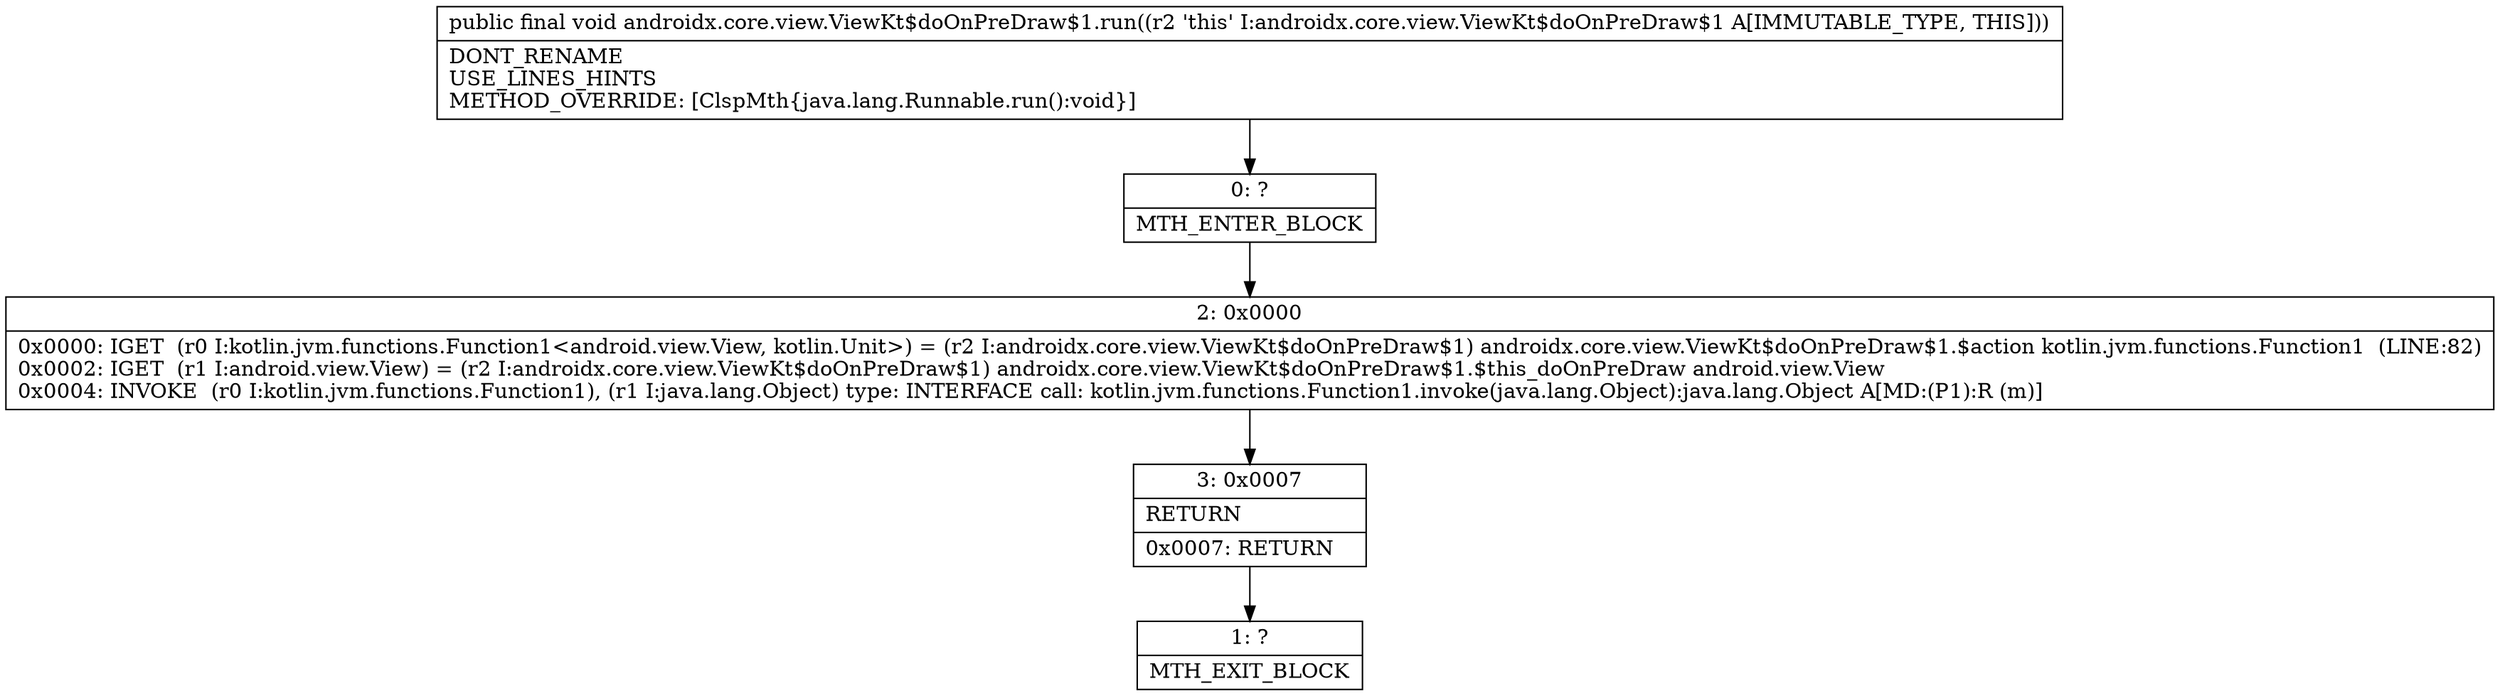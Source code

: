 digraph "CFG forandroidx.core.view.ViewKt$doOnPreDraw$1.run()V" {
Node_0 [shape=record,label="{0\:\ ?|MTH_ENTER_BLOCK\l}"];
Node_2 [shape=record,label="{2\:\ 0x0000|0x0000: IGET  (r0 I:kotlin.jvm.functions.Function1\<android.view.View, kotlin.Unit\>) = (r2 I:androidx.core.view.ViewKt$doOnPreDraw$1) androidx.core.view.ViewKt$doOnPreDraw$1.$action kotlin.jvm.functions.Function1  (LINE:82)\l0x0002: IGET  (r1 I:android.view.View) = (r2 I:androidx.core.view.ViewKt$doOnPreDraw$1) androidx.core.view.ViewKt$doOnPreDraw$1.$this_doOnPreDraw android.view.View \l0x0004: INVOKE  (r0 I:kotlin.jvm.functions.Function1), (r1 I:java.lang.Object) type: INTERFACE call: kotlin.jvm.functions.Function1.invoke(java.lang.Object):java.lang.Object A[MD:(P1):R (m)]\l}"];
Node_3 [shape=record,label="{3\:\ 0x0007|RETURN\l|0x0007: RETURN   \l}"];
Node_1 [shape=record,label="{1\:\ ?|MTH_EXIT_BLOCK\l}"];
MethodNode[shape=record,label="{public final void androidx.core.view.ViewKt$doOnPreDraw$1.run((r2 'this' I:androidx.core.view.ViewKt$doOnPreDraw$1 A[IMMUTABLE_TYPE, THIS]))  | DONT_RENAME\lUSE_LINES_HINTS\lMETHOD_OVERRIDE: [ClspMth\{java.lang.Runnable.run():void\}]\l}"];
MethodNode -> Node_0;Node_0 -> Node_2;
Node_2 -> Node_3;
Node_3 -> Node_1;
}

